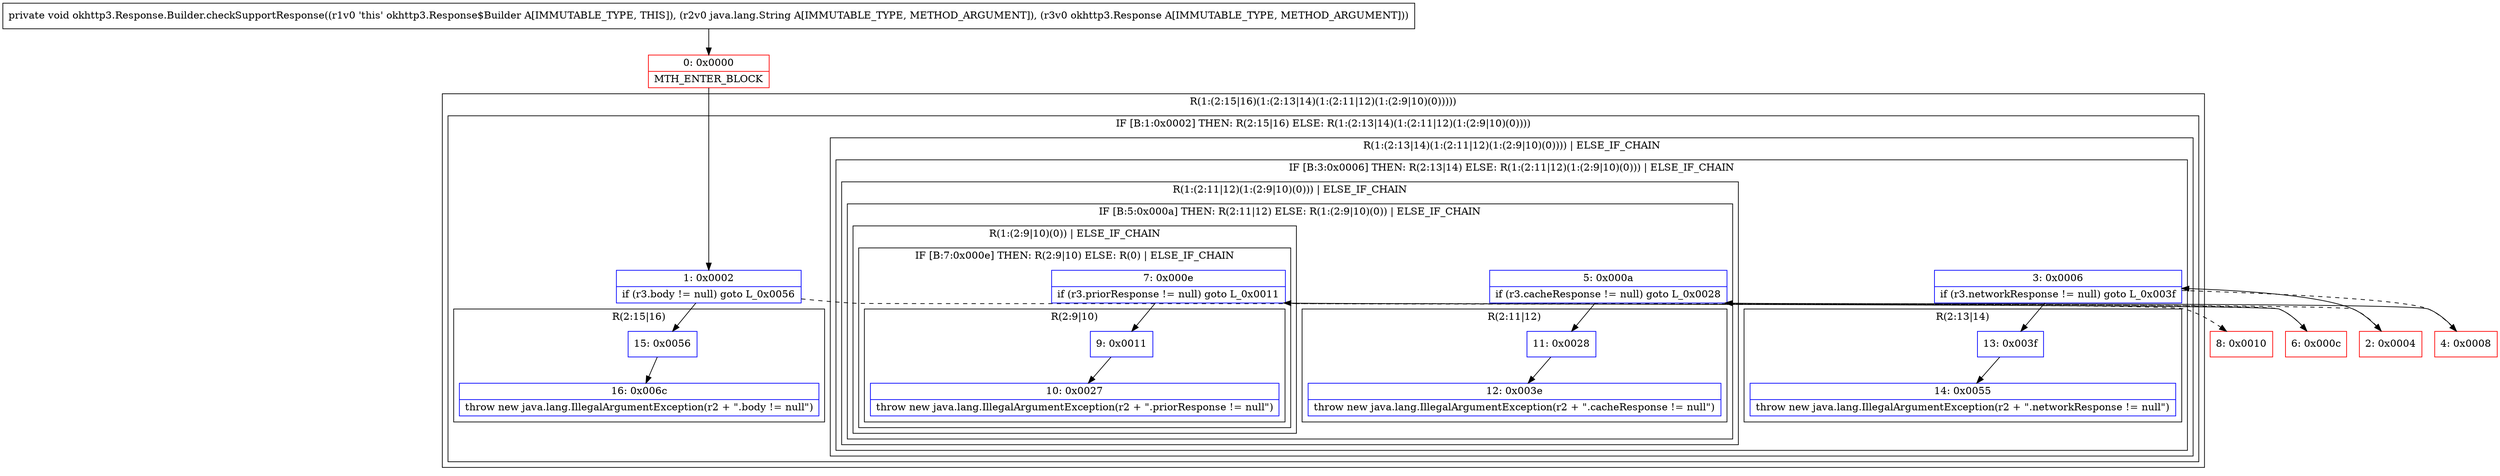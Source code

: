 digraph "CFG forokhttp3.Response.Builder.checkSupportResponse(Ljava\/lang\/String;Lokhttp3\/Response;)V" {
subgraph cluster_Region_129532979 {
label = "R(1:(2:15|16)(1:(2:13|14)(1:(2:11|12)(1:(2:9|10)(0)))))";
node [shape=record,color=blue];
subgraph cluster_IfRegion_647334118 {
label = "IF [B:1:0x0002] THEN: R(2:15|16) ELSE: R(1:(2:13|14)(1:(2:11|12)(1:(2:9|10)(0))))";
node [shape=record,color=blue];
Node_1 [shape=record,label="{1\:\ 0x0002|if (r3.body != null) goto L_0x0056\l}"];
subgraph cluster_Region_1291981625 {
label = "R(2:15|16)";
node [shape=record,color=blue];
Node_15 [shape=record,label="{15\:\ 0x0056}"];
Node_16 [shape=record,label="{16\:\ 0x006c|throw new java.lang.IllegalArgumentException(r2 + \".body != null\")\l}"];
}
subgraph cluster_Region_163612450 {
label = "R(1:(2:13|14)(1:(2:11|12)(1:(2:9|10)(0)))) | ELSE_IF_CHAIN\l";
node [shape=record,color=blue];
subgraph cluster_IfRegion_1243218741 {
label = "IF [B:3:0x0006] THEN: R(2:13|14) ELSE: R(1:(2:11|12)(1:(2:9|10)(0))) | ELSE_IF_CHAIN\l";
node [shape=record,color=blue];
Node_3 [shape=record,label="{3\:\ 0x0006|if (r3.networkResponse != null) goto L_0x003f\l}"];
subgraph cluster_Region_1078091816 {
label = "R(2:13|14)";
node [shape=record,color=blue];
Node_13 [shape=record,label="{13\:\ 0x003f}"];
Node_14 [shape=record,label="{14\:\ 0x0055|throw new java.lang.IllegalArgumentException(r2 + \".networkResponse != null\")\l}"];
}
subgraph cluster_Region_495204546 {
label = "R(1:(2:11|12)(1:(2:9|10)(0))) | ELSE_IF_CHAIN\l";
node [shape=record,color=blue];
subgraph cluster_IfRegion_275793351 {
label = "IF [B:5:0x000a] THEN: R(2:11|12) ELSE: R(1:(2:9|10)(0)) | ELSE_IF_CHAIN\l";
node [shape=record,color=blue];
Node_5 [shape=record,label="{5\:\ 0x000a|if (r3.cacheResponse != null) goto L_0x0028\l}"];
subgraph cluster_Region_183107415 {
label = "R(2:11|12)";
node [shape=record,color=blue];
Node_11 [shape=record,label="{11\:\ 0x0028}"];
Node_12 [shape=record,label="{12\:\ 0x003e|throw new java.lang.IllegalArgumentException(r2 + \".cacheResponse != null\")\l}"];
}
subgraph cluster_Region_1501142274 {
label = "R(1:(2:9|10)(0)) | ELSE_IF_CHAIN\l";
node [shape=record,color=blue];
subgraph cluster_IfRegion_1703406791 {
label = "IF [B:7:0x000e] THEN: R(2:9|10) ELSE: R(0) | ELSE_IF_CHAIN\l";
node [shape=record,color=blue];
Node_7 [shape=record,label="{7\:\ 0x000e|if (r3.priorResponse != null) goto L_0x0011\l}"];
subgraph cluster_Region_2009842637 {
label = "R(2:9|10)";
node [shape=record,color=blue];
Node_9 [shape=record,label="{9\:\ 0x0011}"];
Node_10 [shape=record,label="{10\:\ 0x0027|throw new java.lang.IllegalArgumentException(r2 + \".priorResponse != null\")\l}"];
}
subgraph cluster_Region_849189156 {
label = "R(0)";
node [shape=record,color=blue];
}
}
}
}
}
}
}
}
}
Node_0 [shape=record,color=red,label="{0\:\ 0x0000|MTH_ENTER_BLOCK\l}"];
Node_2 [shape=record,color=red,label="{2\:\ 0x0004}"];
Node_4 [shape=record,color=red,label="{4\:\ 0x0008}"];
Node_6 [shape=record,color=red,label="{6\:\ 0x000c}"];
Node_8 [shape=record,color=red,label="{8\:\ 0x0010}"];
MethodNode[shape=record,label="{private void okhttp3.Response.Builder.checkSupportResponse((r1v0 'this' okhttp3.Response$Builder A[IMMUTABLE_TYPE, THIS]), (r2v0 java.lang.String A[IMMUTABLE_TYPE, METHOD_ARGUMENT]), (r3v0 okhttp3.Response A[IMMUTABLE_TYPE, METHOD_ARGUMENT])) }"];
MethodNode -> Node_0;
Node_1 -> Node_2[style=dashed];
Node_1 -> Node_15;
Node_15 -> Node_16;
Node_3 -> Node_4[style=dashed];
Node_3 -> Node_13;
Node_13 -> Node_14;
Node_5 -> Node_6[style=dashed];
Node_5 -> Node_11;
Node_11 -> Node_12;
Node_7 -> Node_8[style=dashed];
Node_7 -> Node_9;
Node_9 -> Node_10;
Node_0 -> Node_1;
Node_2 -> Node_3;
Node_4 -> Node_5;
Node_6 -> Node_7;
}

